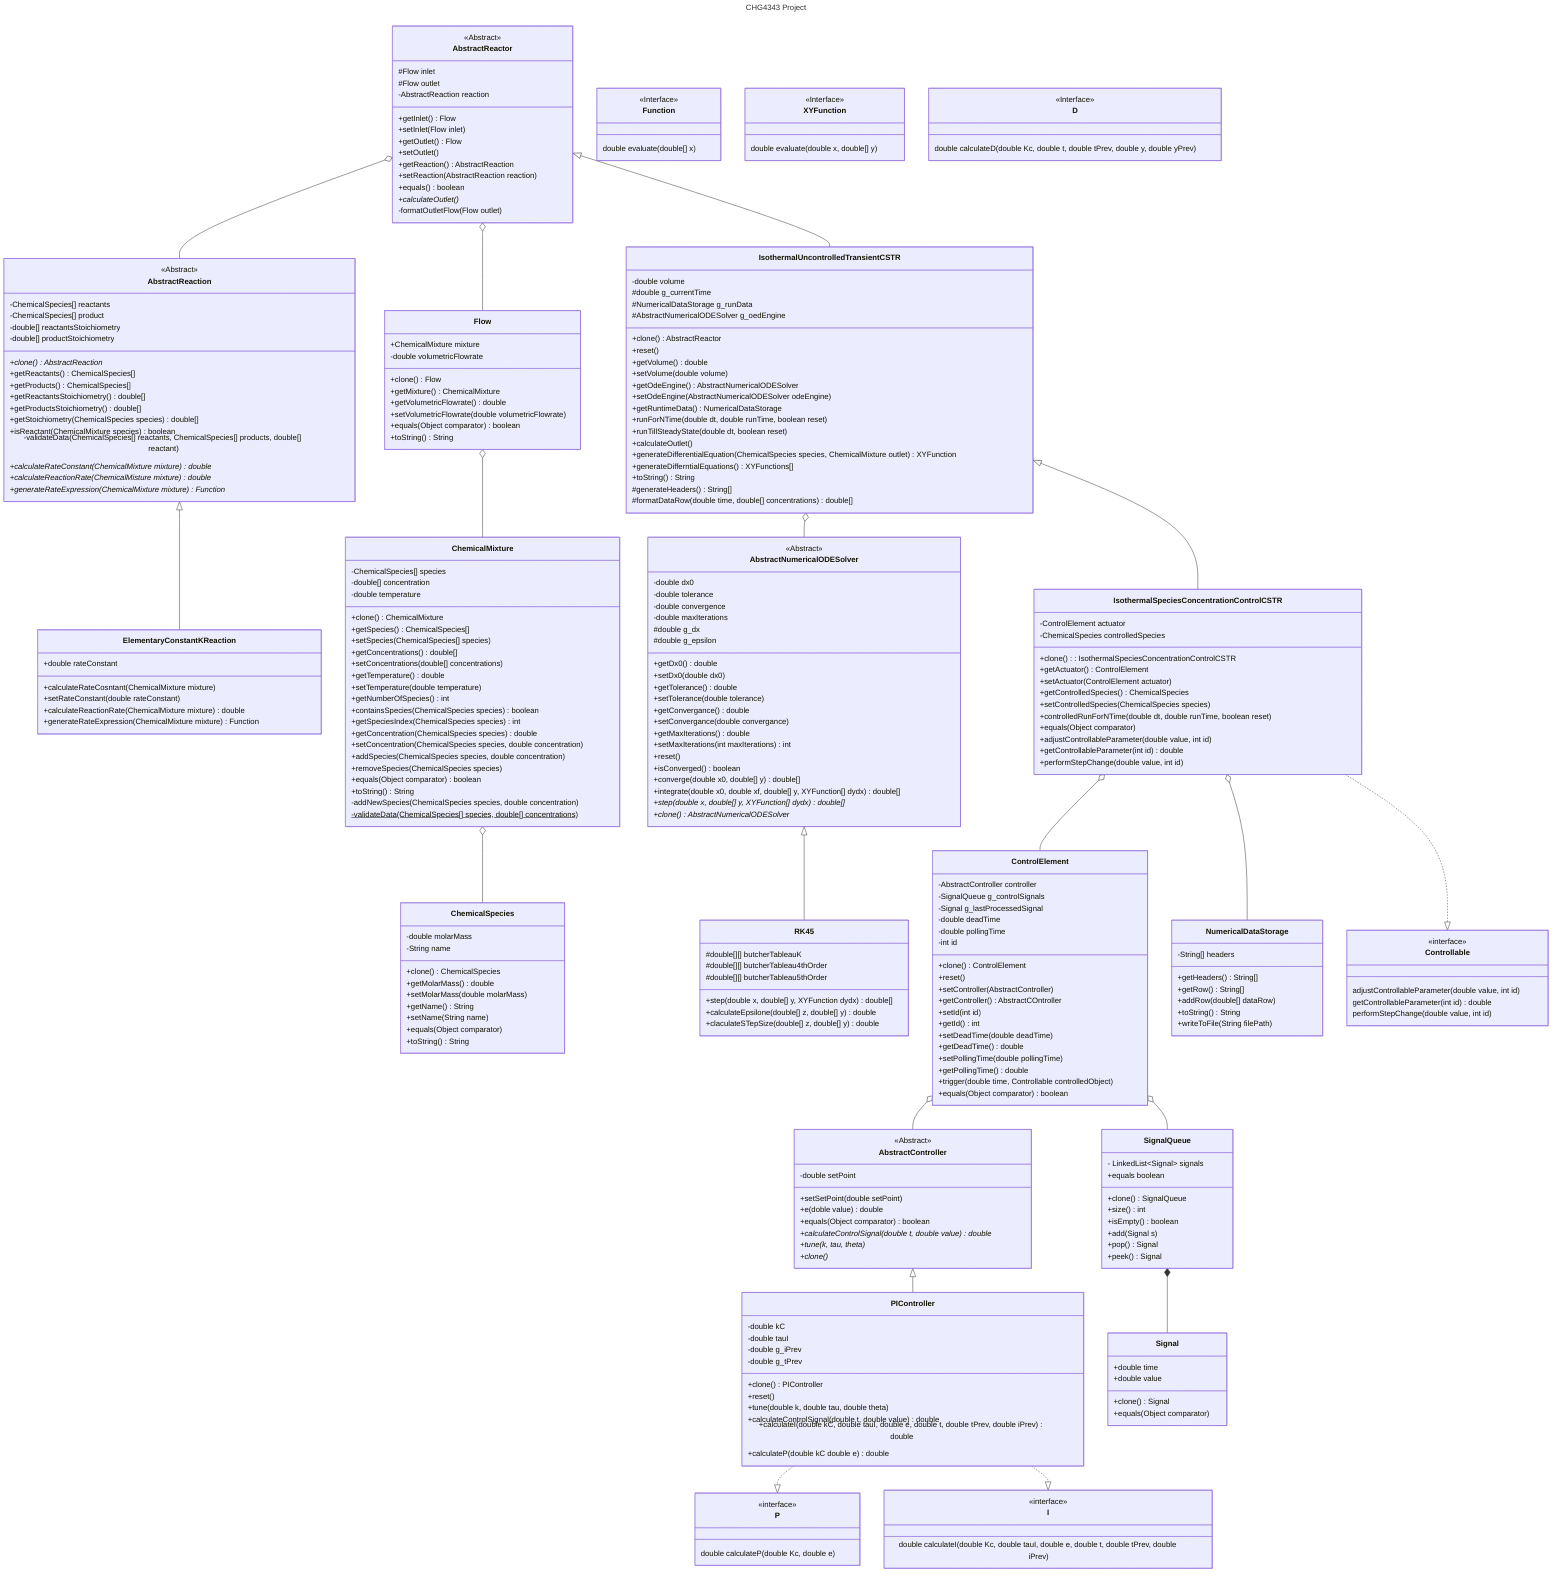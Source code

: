 ---
title: CHG4343 Project
---
classDiagram
    %% Aggregation
    ChemicalMixture o-- ChemicalSpecies
    Flow o-- ChemicalMixture
    AbstractReactor o-- AbstractReaction
    AbstractReactor o-- Flow
    IsothermalUncontrolledTransientCSTR o-- AbstractNumericalODESolver
    IsothermalSpeciesConcentrationControlCSTR o-- ControlElement
    IsothermalSpeciesConcentrationControlCSTR o-- NumericalDataStorage
    ControlElement o-- AbstractController
    ControlElement o-- SignalQueue

    %% Composition
    SignalQueue *-- Signal

    %% Inheritance
    AbstractReaction <|-- ElementaryConstantKReaction
    AbstractNumericalODESolver <|-- RK45
    AbstractReactor <|-- IsothermalUncontrolledTransientCSTR
    IsothermalUncontrolledTransientCSTR <|-- IsothermalSpeciesConcentrationControlCSTR
    AbstractController <|-- PIController

    %% Realizations
    PIController ..|> P
    PIController ..|> I
    IsothermalSpeciesConcentrationControlCSTR ..|> Controllable

    class ChemicalSpecies {
        -double molarMass
        -String name
        +clone() ChemicalSpecies
        +getMolarMass() double
        +setMolarMass(double molarMass)
        +getName() String
        +setName(String name)
        +equals(Object comparator)
        +toString() String
    }
    class ChemicalMixture {
        -ChemicalSpecies[] species
        -double[] concentration
        -double temperature
        +clone() ChemicalMixture
        +getSpecies() ChemicalSpecies[]
        +setSpecies(ChemicalSpecies[] species)
        +getConcentrations() double[]
        +setConcentrations(double[] concentrations)
        +getTemperature() double
        +setTemperature(double temperature)
        +getNumberOfSpecies() int
        +containsSpecies(ChemicalSpecies species) boolean
        +getSpeciesIndex(ChemicalSpecies species) int
        +getConcentration(ChemicalSpecies species) double
        +setConcentration(ChemicalSpecies species, double concentration)
        +addSpecies(ChemicalSpecies species, double concentration)
        +removeSpecies(ChemicalSpecies species)
        +equals(Object comparator) boolean
        +toString() String
        -addNewSpecies(ChemicalSpecies species, double concentration)
        -validateData(ChemicalSpecies[] species, double[] concentrations)$
    }
    class Flow {
        +ChemicalMixture mixture
        -double volumetricFlowrate
        +clone() Flow
        +getMixture() ChemicalMixture
        +getVolumetricFlowrate() double
        +setVolumetricFlowrate(double volumetricFlowrate)
        +equals(Object comparator) boolean
        +toString() String
    }
    class AbstractReaction {
        <<Abstract>>
        -ChemicalSpecies[] reactants
        -ChemicalSpecies[] product
        -double[] reactantsStoichiometry
        -double[] productStoichiometry
        +clone() AbstractReaction*
        +getReactants() ChemicalSpecies[]
        +getProducts() ChemicalSpecies[]
        +getReactantsStoichiometry() double[]
        +getProductsStoichiometry() double[]
        +getStoichiometry(ChemicalSpecies species) double[]
        +isReactant(ChemicalMixture species) boolean
        -validateData(ChemicalSpecies[] reactants, ChemicalSpecies[] products, double[] reactant)
        +calculateRateConstant(ChemicalMixture mixture) double*
        +calculateReactionRate(ChemicalMisture mixture) double*
        +generateRateExpression(ChemicalMixture mixture) Function*
    }
    class ElementaryConstantKReaction {
        +double rateConstant
        +calculateRateCosntant(ChemicalMixture mixture)
        +setRateConstant(double rateConstant)
        +calculateReactionRate(ChemicalMixture mixture) double
        +generateRateExpression(ChemicalMixture mixture) Function
    }
    class AbstractReactor {
        <<Abstract>>
        #Flow inlet
        #Flow outlet
        -AbstractReaction reaction
        +getInlet() Flow
        +setInlet(Flow inlet)
        +getOutlet() Flow
        +setOutlet()
        +getReaction() AbstractReaction
        +setReaction(AbstractReaction reaction)
        +equals() boolean
        +calculateOutlet() *
        -formatOutletFlow(Flow outlet)
    }
    class IsothermalUncontrolledTransientCSTR {
        -double volume
        #double g_currentTime
        #NumericalDataStorage g_runData
        #AbstractNumericalODESolver g_oedEngine
        +clone() AbstractReactor
        +reset()
        +getVolume() double
        +setVolume(double volume)
        +getOdeEngine() AbstractNumericalODESolver
        +setOdeEngine(AbstractNumericalODESolver odeEngine)
        +getRuntimeData() NumericalDataStorage
        +runForNTime(double dt, double runTime, boolean reset)
        +runTillSteadyState(double dt, boolean reset)
        +calculateOutlet()
        +generateDifferentialEquation(ChemicalSpecies species, ChemicalMixture outlet) XYFunction
        +generateDifferntialEquations() XYFunctions[]
        +toString() String
        #generateHeaders() String[]
        #formatDataRow(double time, double[] concentrations) double[]
    }
    class IsothermalSpeciesConcentrationControlCSTR {
        -ControlElement actuator
        -ChemicalSpecies controlledSpecies
        +clone(): IsothermalSpeciesConcentrationControlCSTR
        +getActuator() ControlElement
        +setActuator(ControlElement actuator)
        +getControlledSpecies() ChemicalSpecies
        +setControlledSpecies(ChemicalSpecies species)
        +controlledRunForNTime(double dt, double runTime, boolean reset)
        +equals(Object comparator)
        +adjustControllableParameter(double value, int id)
        +getControllableParameter(int id) double
        +performStepChange(double value, int id)
    }
    class AbstractNumericalODESolver {
        <<Abstract>>
        -double dx0
        -double tolerance
        -double convergence
        -double maxIterations
        #double g_dx
        #double g_epsilon
        +getDx0() double
        +setDx0(double dx0)
        +getTolerance() double
        +setTolerance(double tolerance)
        +getConvergance() double
        +setConvergance(double convergance)
        +getMaxIterations() double
        +setMaxIterations(int maxIterations) int
        +reset()
        +isConverged() boolean
        +converge(double x0, double[] y) double[]
        +integrate(double x0, double xf, double[] y, XYFunction[] dydx) double[]
        +step(double x, double[] y, XYFunction[] dydx) double[]*
        +clone() AbstractNumericalODESolver*
    }
    class RK45 {
        #double[][] butcherTableauK
        #double[][] butcherTableau4thOrder
        #double[][] butcherTableau5thOrder
        +step(double x, double[] y, XYFunction dydx) double[]
        +calculateEpsilone(double[] z, double[] y) double
        +claculateSTepSize(double[] z, double[] y) double
    }
    class AbstractController {
        <<Abstract>>
        -double setPoint
        +setSetPoint(double setPoint)
        +e(doble value) double
        +equals(Object comparator) boolean
        +calculateControlSignal(double t, double value) double*
        +tune(k, tau, theta) *
        +clone() *
    }
    class PIController {
        -double kC
        -double tauI
        -double g_iPrev
        -double g_tPrev
        +clone() PIController
        +reset()
        +tune(double k, double tau, double theta)
        +calculateControlSignal(double t, double value) double
        +calculateI(double kC, double tauI, double e, double t, double tPrev, double iPrev) double
        +calculateP(double kC double e) double
    }
    class ControlElement {
        -AbstractController controller
        -SignalQueue g_controlSignals
        -Signal g_lastProcessedSignal
        -double deadTime
        -double pollingTime
        -int id
        +clone() ControlElement
        +reset()
        +setController(AbstractController)
        +getController() AbstractCOntroller
        +setId(int id)
        +getId() int
        +setDeadTime(double deadTime)
        +getDeadTime() double
        +setPollingTime(double pollingTime)
        +getPollingTime() double
        +trigger(double time, Controllable controlledObject)
        +equals(Object comparator) boolean
    }
    class SignalQueue {
        - LinkedList~Signal~ signals
        +clone() SignalQueue
        +size() int
        +isEmpty() boolean
        +add(Signal s)
        +pop() Signal
        +peek() Signal
        +equals boolean
    }
    class Signal {
        +double time
        +double value
        +clone() Signal
        +equals(Object comparator)
    }
    class NumericalDataStorage {
        -String[] headers
        +getHeaders() String[]
        +getRow() String[]
        +addRow(double[] dataRow)
        +toString() String
        +writeToFile(String filePath)
    }

    %% Interfaces
    class Function {
        <<Interface>>
        double evaluate(double[] x)
    }
    class XYFunction {
        <<Interface>>
        double evaluate(double x, double[] y)
    }
    class Controllable {
        <<interface>>
        adjustControllableParameter(double value, int id)
        getControllableParameter(int id) double
        performStepChange(double value, int id)
    }
    class P {
        <<interface>>
        double calculateP(double Kc, double e)
    }
    class I {
        <<interface>>
        double calculateI(double Kc, double tauI, double e, double t, double tPrev, double iPrev)
    }
    class D {
        <<Interface>>
        double calculateD(double Kc, double t, double tPrev, double y, double yPrev)
    }